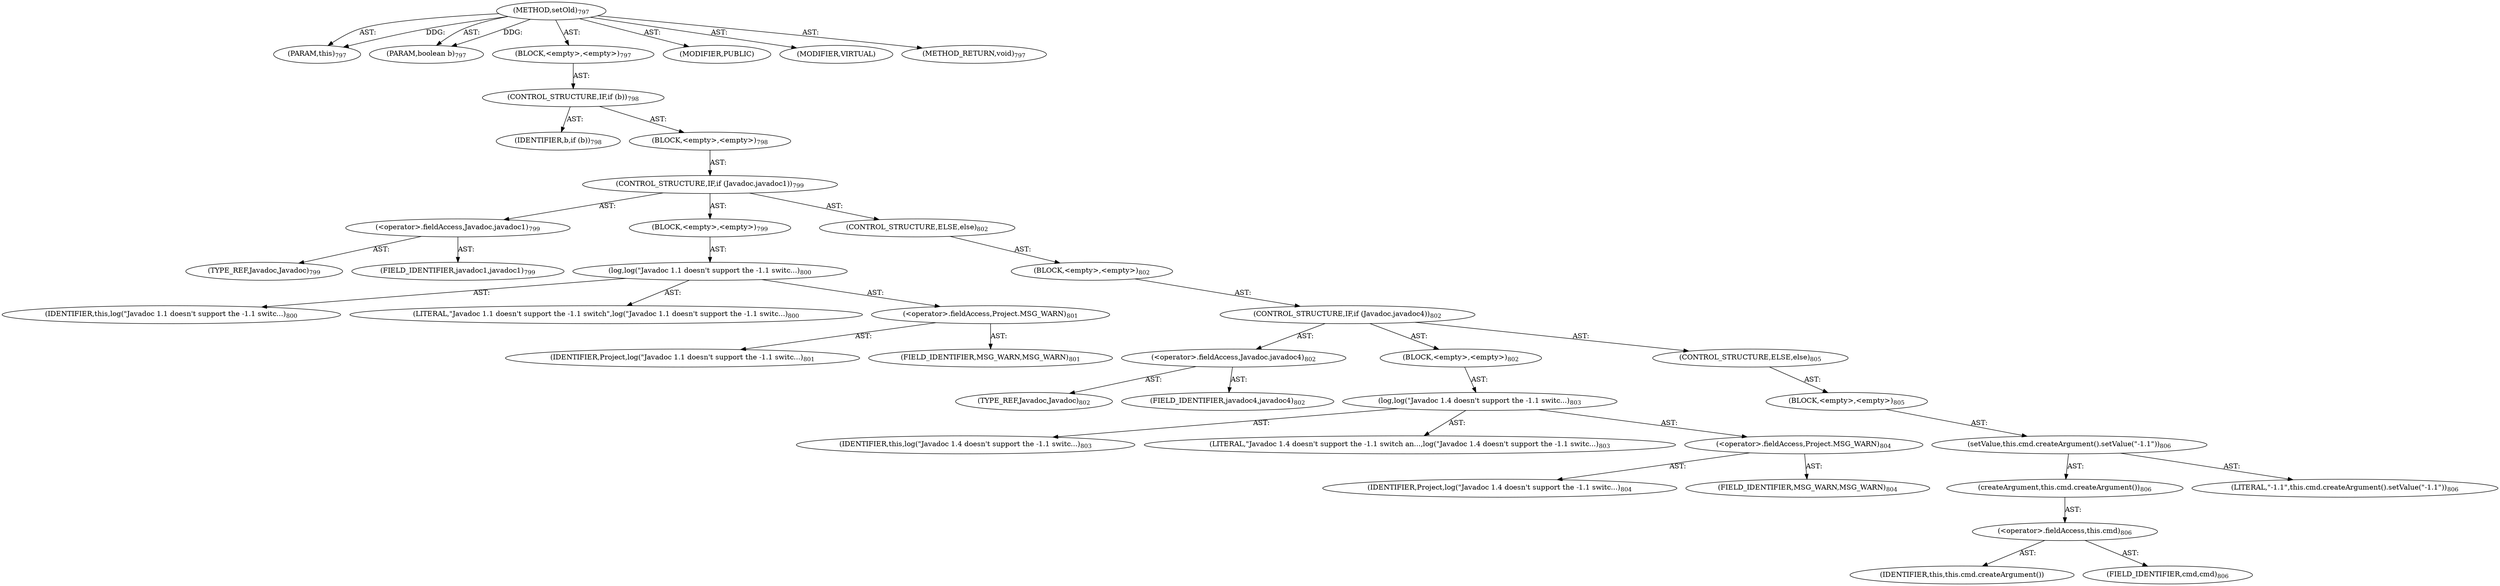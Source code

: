 digraph "setOld" {  
"111669149753" [label = <(METHOD,setOld)<SUB>797</SUB>> ]
"115964117020" [label = <(PARAM,this)<SUB>797</SUB>> ]
"115964117140" [label = <(PARAM,boolean b)<SUB>797</SUB>> ]
"25769803854" [label = <(BLOCK,&lt;empty&gt;,&lt;empty&gt;)<SUB>797</SUB>> ]
"47244640277" [label = <(CONTROL_STRUCTURE,IF,if (b))<SUB>798</SUB>> ]
"68719477001" [label = <(IDENTIFIER,b,if (b))<SUB>798</SUB>> ]
"25769803855" [label = <(BLOCK,&lt;empty&gt;,&lt;empty&gt;)<SUB>798</SUB>> ]
"47244640278" [label = <(CONTROL_STRUCTURE,IF,if (Javadoc.javadoc1))<SUB>799</SUB>> ]
"30064771314" [label = <(&lt;operator&gt;.fieldAccess,Javadoc.javadoc1)<SUB>799</SUB>> ]
"180388626437" [label = <(TYPE_REF,Javadoc,Javadoc)<SUB>799</SUB>> ]
"55834574929" [label = <(FIELD_IDENTIFIER,javadoc1,javadoc1)<SUB>799</SUB>> ]
"25769803856" [label = <(BLOCK,&lt;empty&gt;,&lt;empty&gt;)<SUB>799</SUB>> ]
"30064771315" [label = <(log,log(&quot;Javadoc 1.1 doesn't support the -1.1 switc...)<SUB>800</SUB>> ]
"68719476767" [label = <(IDENTIFIER,this,log(&quot;Javadoc 1.1 doesn't support the -1.1 switc...)<SUB>800</SUB>> ]
"90194313244" [label = <(LITERAL,&quot;Javadoc 1.1 doesn't support the -1.1 switch&quot;,log(&quot;Javadoc 1.1 doesn't support the -1.1 switc...)<SUB>800</SUB>> ]
"30064771316" [label = <(&lt;operator&gt;.fieldAccess,Project.MSG_WARN)<SUB>801</SUB>> ]
"68719477002" [label = <(IDENTIFIER,Project,log(&quot;Javadoc 1.1 doesn't support the -1.1 switc...)<SUB>801</SUB>> ]
"55834574930" [label = <(FIELD_IDENTIFIER,MSG_WARN,MSG_WARN)<SUB>801</SUB>> ]
"47244640279" [label = <(CONTROL_STRUCTURE,ELSE,else)<SUB>802</SUB>> ]
"25769803857" [label = <(BLOCK,&lt;empty&gt;,&lt;empty&gt;)<SUB>802</SUB>> ]
"47244640280" [label = <(CONTROL_STRUCTURE,IF,if (Javadoc.javadoc4))<SUB>802</SUB>> ]
"30064771317" [label = <(&lt;operator&gt;.fieldAccess,Javadoc.javadoc4)<SUB>802</SUB>> ]
"180388626438" [label = <(TYPE_REF,Javadoc,Javadoc)<SUB>802</SUB>> ]
"55834574931" [label = <(FIELD_IDENTIFIER,javadoc4,javadoc4)<SUB>802</SUB>> ]
"25769803858" [label = <(BLOCK,&lt;empty&gt;,&lt;empty&gt;)<SUB>802</SUB>> ]
"30064771318" [label = <(log,log(&quot;Javadoc 1.4 doesn't support the -1.1 switc...)<SUB>803</SUB>> ]
"68719476768" [label = <(IDENTIFIER,this,log(&quot;Javadoc 1.4 doesn't support the -1.1 switc...)<SUB>803</SUB>> ]
"90194313245" [label = <(LITERAL,&quot;Javadoc 1.4 doesn't support the -1.1 switch an...,log(&quot;Javadoc 1.4 doesn't support the -1.1 switc...)<SUB>803</SUB>> ]
"30064771319" [label = <(&lt;operator&gt;.fieldAccess,Project.MSG_WARN)<SUB>804</SUB>> ]
"68719477003" [label = <(IDENTIFIER,Project,log(&quot;Javadoc 1.4 doesn't support the -1.1 switc...)<SUB>804</SUB>> ]
"55834574932" [label = <(FIELD_IDENTIFIER,MSG_WARN,MSG_WARN)<SUB>804</SUB>> ]
"47244640281" [label = <(CONTROL_STRUCTURE,ELSE,else)<SUB>805</SUB>> ]
"25769803859" [label = <(BLOCK,&lt;empty&gt;,&lt;empty&gt;)<SUB>805</SUB>> ]
"30064771320" [label = <(setValue,this.cmd.createArgument().setValue(&quot;-1.1&quot;))<SUB>806</SUB>> ]
"30064771321" [label = <(createArgument,this.cmd.createArgument())<SUB>806</SUB>> ]
"30064771322" [label = <(&lt;operator&gt;.fieldAccess,this.cmd)<SUB>806</SUB>> ]
"68719477004" [label = <(IDENTIFIER,this,this.cmd.createArgument())> ]
"55834574933" [label = <(FIELD_IDENTIFIER,cmd,cmd)<SUB>806</SUB>> ]
"90194313246" [label = <(LITERAL,&quot;-1.1&quot;,this.cmd.createArgument().setValue(&quot;-1.1&quot;))<SUB>806</SUB>> ]
"133143986339" [label = <(MODIFIER,PUBLIC)> ]
"133143986340" [label = <(MODIFIER,VIRTUAL)> ]
"128849018937" [label = <(METHOD_RETURN,void)<SUB>797</SUB>> ]
  "111669149753" -> "115964117020"  [ label = "AST: "] 
  "111669149753" -> "115964117140"  [ label = "AST: "] 
  "111669149753" -> "25769803854"  [ label = "AST: "] 
  "111669149753" -> "133143986339"  [ label = "AST: "] 
  "111669149753" -> "133143986340"  [ label = "AST: "] 
  "111669149753" -> "128849018937"  [ label = "AST: "] 
  "25769803854" -> "47244640277"  [ label = "AST: "] 
  "47244640277" -> "68719477001"  [ label = "AST: "] 
  "47244640277" -> "25769803855"  [ label = "AST: "] 
  "25769803855" -> "47244640278"  [ label = "AST: "] 
  "47244640278" -> "30064771314"  [ label = "AST: "] 
  "47244640278" -> "25769803856"  [ label = "AST: "] 
  "47244640278" -> "47244640279"  [ label = "AST: "] 
  "30064771314" -> "180388626437"  [ label = "AST: "] 
  "30064771314" -> "55834574929"  [ label = "AST: "] 
  "25769803856" -> "30064771315"  [ label = "AST: "] 
  "30064771315" -> "68719476767"  [ label = "AST: "] 
  "30064771315" -> "90194313244"  [ label = "AST: "] 
  "30064771315" -> "30064771316"  [ label = "AST: "] 
  "30064771316" -> "68719477002"  [ label = "AST: "] 
  "30064771316" -> "55834574930"  [ label = "AST: "] 
  "47244640279" -> "25769803857"  [ label = "AST: "] 
  "25769803857" -> "47244640280"  [ label = "AST: "] 
  "47244640280" -> "30064771317"  [ label = "AST: "] 
  "47244640280" -> "25769803858"  [ label = "AST: "] 
  "47244640280" -> "47244640281"  [ label = "AST: "] 
  "30064771317" -> "180388626438"  [ label = "AST: "] 
  "30064771317" -> "55834574931"  [ label = "AST: "] 
  "25769803858" -> "30064771318"  [ label = "AST: "] 
  "30064771318" -> "68719476768"  [ label = "AST: "] 
  "30064771318" -> "90194313245"  [ label = "AST: "] 
  "30064771318" -> "30064771319"  [ label = "AST: "] 
  "30064771319" -> "68719477003"  [ label = "AST: "] 
  "30064771319" -> "55834574932"  [ label = "AST: "] 
  "47244640281" -> "25769803859"  [ label = "AST: "] 
  "25769803859" -> "30064771320"  [ label = "AST: "] 
  "30064771320" -> "30064771321"  [ label = "AST: "] 
  "30064771320" -> "90194313246"  [ label = "AST: "] 
  "30064771321" -> "30064771322"  [ label = "AST: "] 
  "30064771322" -> "68719477004"  [ label = "AST: "] 
  "30064771322" -> "55834574933"  [ label = "AST: "] 
  "111669149753" -> "115964117020"  [ label = "DDG: "] 
  "111669149753" -> "115964117140"  [ label = "DDG: "] 
}
